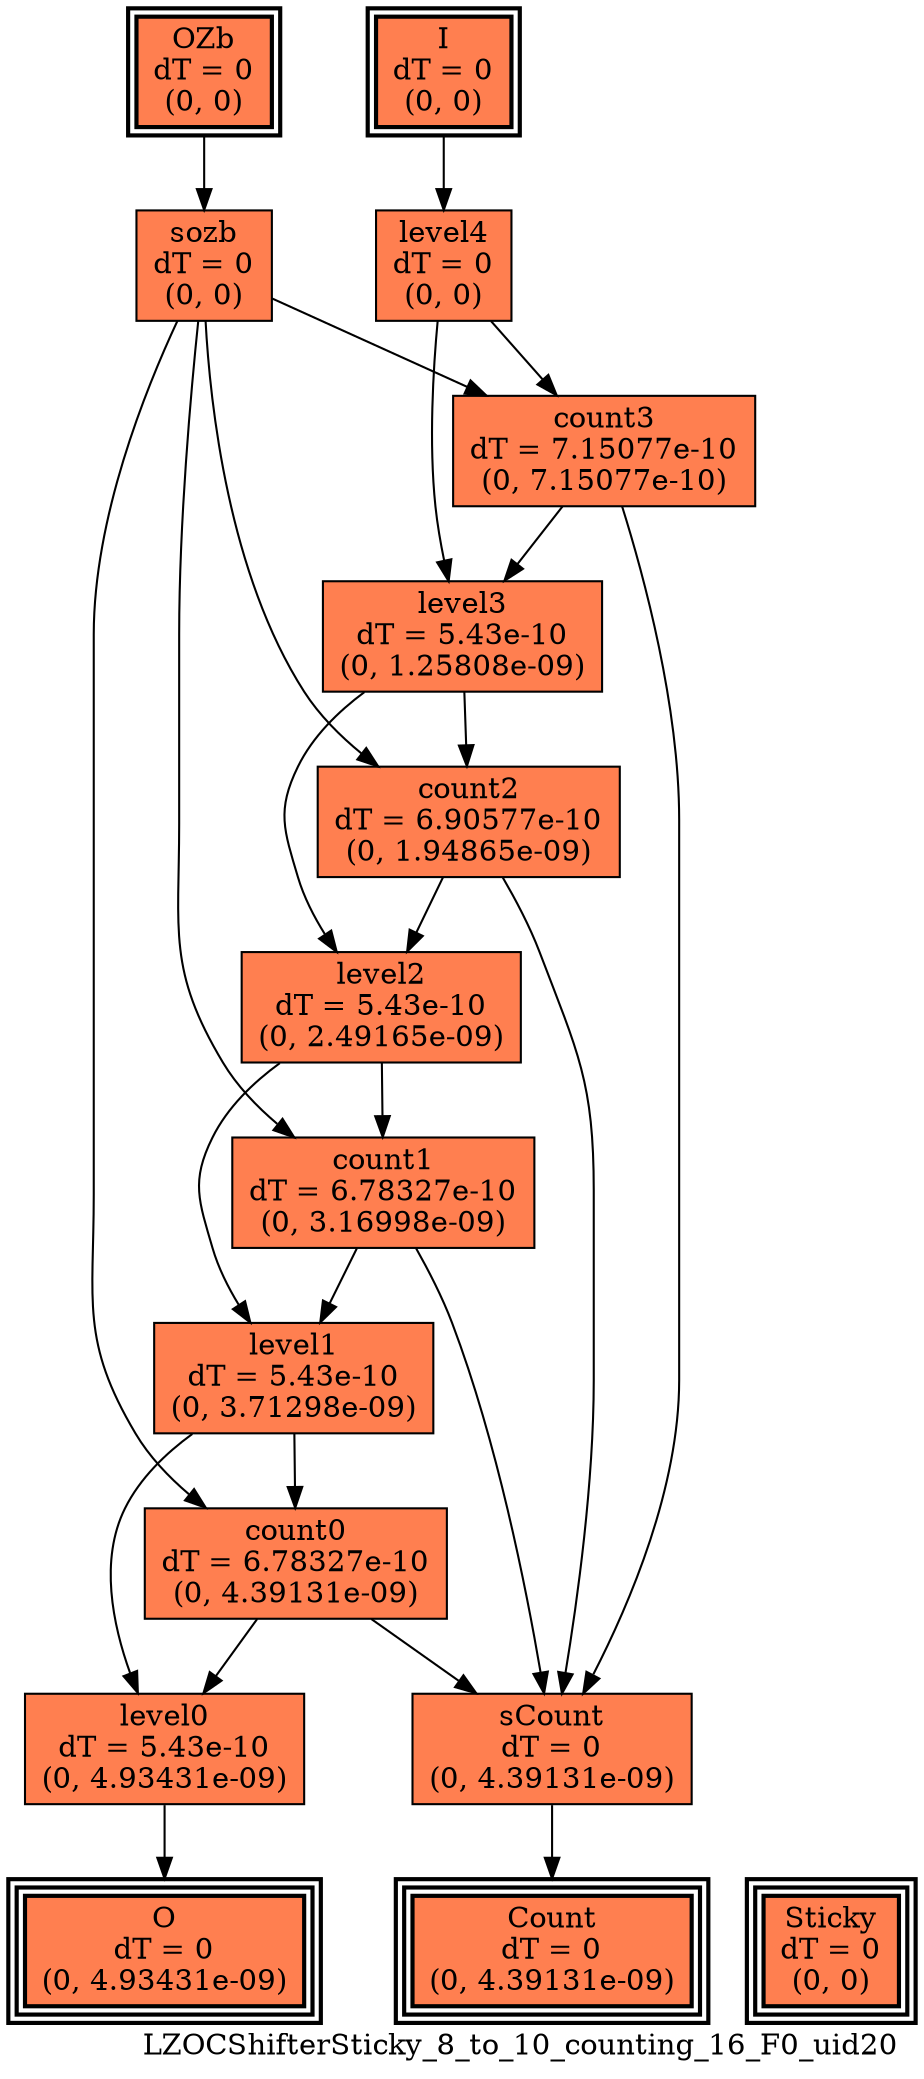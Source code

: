 digraph LZOCShifterSticky_8_to_10_counting_16_F0_uid20
{
	//graph drawing options
	label=LZOCShifterSticky_8_to_10_counting_16_F0_uid20;
	labelloc=bottom;
	labeljust=right;
	ratio=auto;
	nodesep=0.25;
	ranksep=0.5;

	//input/output signals of operator LZOCShifterSticky_8_to_10_counting_16_F0_uid20
	I__LZOCShifterSticky_8_to_10_counting_16_F0_uid20 [ label="I\ndT = 0\n(0, 0)", shape=box, color=black, style="bold, filled", fillcolor=coral, peripheries=2 ];
	OZb__LZOCShifterSticky_8_to_10_counting_16_F0_uid20 [ label="OZb\ndT = 0\n(0, 0)", shape=box, color=black, style="bold, filled", fillcolor=coral, peripheries=2 ];
	Count__LZOCShifterSticky_8_to_10_counting_16_F0_uid20 [ label="Count\ndT = 0\n(0, 4.39131e-09)", shape=box, color=black, style="bold, filled", fillcolor=coral, peripheries=3 ];
	O__LZOCShifterSticky_8_to_10_counting_16_F0_uid20 [ label="O\ndT = 0\n(0, 4.93431e-09)", shape=box, color=black, style="bold, filled", fillcolor=coral, peripheries=3 ];
	Sticky__LZOCShifterSticky_8_to_10_counting_16_F0_uid20 [ label="Sticky\ndT = 0\n(0, 0)", shape=box, color=black, style="bold, filled", fillcolor=coral, peripheries=3 ];
	{rank=same I__LZOCShifterSticky_8_to_10_counting_16_F0_uid20, OZb__LZOCShifterSticky_8_to_10_counting_16_F0_uid20};
	{rank=same Count__LZOCShifterSticky_8_to_10_counting_16_F0_uid20, O__LZOCShifterSticky_8_to_10_counting_16_F0_uid20, Sticky__LZOCShifterSticky_8_to_10_counting_16_F0_uid20};
	//internal signals of operator LZOCShifterSticky_8_to_10_counting_16_F0_uid20
	level4__LZOCShifterSticky_8_to_10_counting_16_F0_uid20 [ label="level4\ndT = 0\n(0, 0)", shape=box, color=black, style=filled, fillcolor=coral, peripheries=1 ];
	sozb__LZOCShifterSticky_8_to_10_counting_16_F0_uid20 [ label="sozb\ndT = 0\n(0, 0)", shape=box, color=black, style=filled, fillcolor=coral, peripheries=1 ];
	count3__LZOCShifterSticky_8_to_10_counting_16_F0_uid20 [ label="count3\ndT = 7.15077e-10\n(0, 7.15077e-10)", shape=box, color=black, style=filled, fillcolor=coral, peripheries=1 ];
	level3__LZOCShifterSticky_8_to_10_counting_16_F0_uid20 [ label="level3\ndT = 5.43e-10\n(0, 1.25808e-09)", shape=box, color=black, style=filled, fillcolor=coral, peripheries=1 ];
	count2__LZOCShifterSticky_8_to_10_counting_16_F0_uid20 [ label="count2\ndT = 6.90577e-10\n(0, 1.94865e-09)", shape=box, color=black, style=filled, fillcolor=coral, peripheries=1 ];
	level2__LZOCShifterSticky_8_to_10_counting_16_F0_uid20 [ label="level2\ndT = 5.43e-10\n(0, 2.49165e-09)", shape=box, color=black, style=filled, fillcolor=coral, peripheries=1 ];
	count1__LZOCShifterSticky_8_to_10_counting_16_F0_uid20 [ label="count1\ndT = 6.78327e-10\n(0, 3.16998e-09)", shape=box, color=black, style=filled, fillcolor=coral, peripheries=1 ];
	level1__LZOCShifterSticky_8_to_10_counting_16_F0_uid20 [ label="level1\ndT = 5.43e-10\n(0, 3.71298e-09)", shape=box, color=black, style=filled, fillcolor=coral, peripheries=1 ];
	count0__LZOCShifterSticky_8_to_10_counting_16_F0_uid20 [ label="count0\ndT = 6.78327e-10\n(0, 4.39131e-09)", shape=box, color=black, style=filled, fillcolor=coral, peripheries=1 ];
	level0__LZOCShifterSticky_8_to_10_counting_16_F0_uid20 [ label="level0\ndT = 5.43e-10\n(0, 4.93431e-09)", shape=box, color=black, style=filled, fillcolor=coral, peripheries=1 ];
	sCount__LZOCShifterSticky_8_to_10_counting_16_F0_uid20 [ label="sCount\ndT = 0\n(0, 4.39131e-09)", shape=box, color=black, style=filled, fillcolor=coral, peripheries=1 ];

	//subcomponents of operator LZOCShifterSticky_8_to_10_counting_16_F0_uid20

	//input and internal signal connections of operator LZOCShifterSticky_8_to_10_counting_16_F0_uid20
	I__LZOCShifterSticky_8_to_10_counting_16_F0_uid20 -> level4__LZOCShifterSticky_8_to_10_counting_16_F0_uid20 [ arrowhead=normal, arrowsize=1.0, arrowtail=normal, color=black, dir=forward  ];
	OZb__LZOCShifterSticky_8_to_10_counting_16_F0_uid20 -> sozb__LZOCShifterSticky_8_to_10_counting_16_F0_uid20 [ arrowhead=normal, arrowsize=1.0, arrowtail=normal, color=black, dir=forward  ];
	level4__LZOCShifterSticky_8_to_10_counting_16_F0_uid20 -> count3__LZOCShifterSticky_8_to_10_counting_16_F0_uid20 [ arrowhead=normal, arrowsize=1.0, arrowtail=normal, color=black, dir=forward  ];
	level4__LZOCShifterSticky_8_to_10_counting_16_F0_uid20 -> level3__LZOCShifterSticky_8_to_10_counting_16_F0_uid20 [ arrowhead=normal, arrowsize=1.0, arrowtail=normal, color=black, dir=forward  ];
	sozb__LZOCShifterSticky_8_to_10_counting_16_F0_uid20 -> count3__LZOCShifterSticky_8_to_10_counting_16_F0_uid20 [ arrowhead=normal, arrowsize=1.0, arrowtail=normal, color=black, dir=forward  ];
	sozb__LZOCShifterSticky_8_to_10_counting_16_F0_uid20 -> count2__LZOCShifterSticky_8_to_10_counting_16_F0_uid20 [ arrowhead=normal, arrowsize=1.0, arrowtail=normal, color=black, dir=forward  ];
	sozb__LZOCShifterSticky_8_to_10_counting_16_F0_uid20 -> count1__LZOCShifterSticky_8_to_10_counting_16_F0_uid20 [ arrowhead=normal, arrowsize=1.0, arrowtail=normal, color=black, dir=forward  ];
	sozb__LZOCShifterSticky_8_to_10_counting_16_F0_uid20 -> count0__LZOCShifterSticky_8_to_10_counting_16_F0_uid20 [ arrowhead=normal, arrowsize=1.0, arrowtail=normal, color=black, dir=forward  ];
	count3__LZOCShifterSticky_8_to_10_counting_16_F0_uid20 -> level3__LZOCShifterSticky_8_to_10_counting_16_F0_uid20 [ arrowhead=normal, arrowsize=1.0, arrowtail=normal, color=black, dir=forward  ];
	count3__LZOCShifterSticky_8_to_10_counting_16_F0_uid20 -> sCount__LZOCShifterSticky_8_to_10_counting_16_F0_uid20 [ arrowhead=normal, arrowsize=1.0, arrowtail=normal, color=black, dir=forward  ];
	level3__LZOCShifterSticky_8_to_10_counting_16_F0_uid20 -> count2__LZOCShifterSticky_8_to_10_counting_16_F0_uid20 [ arrowhead=normal, arrowsize=1.0, arrowtail=normal, color=black, dir=forward  ];
	level3__LZOCShifterSticky_8_to_10_counting_16_F0_uid20 -> level2__LZOCShifterSticky_8_to_10_counting_16_F0_uid20 [ arrowhead=normal, arrowsize=1.0, arrowtail=normal, color=black, dir=forward  ];
	count2__LZOCShifterSticky_8_to_10_counting_16_F0_uid20 -> level2__LZOCShifterSticky_8_to_10_counting_16_F0_uid20 [ arrowhead=normal, arrowsize=1.0, arrowtail=normal, color=black, dir=forward  ];
	count2__LZOCShifterSticky_8_to_10_counting_16_F0_uid20 -> sCount__LZOCShifterSticky_8_to_10_counting_16_F0_uid20 [ arrowhead=normal, arrowsize=1.0, arrowtail=normal, color=black, dir=forward  ];
	level2__LZOCShifterSticky_8_to_10_counting_16_F0_uid20 -> count1__LZOCShifterSticky_8_to_10_counting_16_F0_uid20 [ arrowhead=normal, arrowsize=1.0, arrowtail=normal, color=black, dir=forward  ];
	level2__LZOCShifterSticky_8_to_10_counting_16_F0_uid20 -> level1__LZOCShifterSticky_8_to_10_counting_16_F0_uid20 [ arrowhead=normal, arrowsize=1.0, arrowtail=normal, color=black, dir=forward  ];
	count1__LZOCShifterSticky_8_to_10_counting_16_F0_uid20 -> level1__LZOCShifterSticky_8_to_10_counting_16_F0_uid20 [ arrowhead=normal, arrowsize=1.0, arrowtail=normal, color=black, dir=forward  ];
	count1__LZOCShifterSticky_8_to_10_counting_16_F0_uid20 -> sCount__LZOCShifterSticky_8_to_10_counting_16_F0_uid20 [ arrowhead=normal, arrowsize=1.0, arrowtail=normal, color=black, dir=forward  ];
	level1__LZOCShifterSticky_8_to_10_counting_16_F0_uid20 -> count0__LZOCShifterSticky_8_to_10_counting_16_F0_uid20 [ arrowhead=normal, arrowsize=1.0, arrowtail=normal, color=black, dir=forward  ];
	level1__LZOCShifterSticky_8_to_10_counting_16_F0_uid20 -> level0__LZOCShifterSticky_8_to_10_counting_16_F0_uid20 [ arrowhead=normal, arrowsize=1.0, arrowtail=normal, color=black, dir=forward  ];
	count0__LZOCShifterSticky_8_to_10_counting_16_F0_uid20 -> level0__LZOCShifterSticky_8_to_10_counting_16_F0_uid20 [ arrowhead=normal, arrowsize=1.0, arrowtail=normal, color=black, dir=forward  ];
	count0__LZOCShifterSticky_8_to_10_counting_16_F0_uid20 -> sCount__LZOCShifterSticky_8_to_10_counting_16_F0_uid20 [ arrowhead=normal, arrowsize=1.0, arrowtail=normal, color=black, dir=forward  ];
	level0__LZOCShifterSticky_8_to_10_counting_16_F0_uid20 -> O__LZOCShifterSticky_8_to_10_counting_16_F0_uid20 [ arrowhead=normal, arrowsize=1.0, arrowtail=normal, color=black, dir=forward  ];
	sCount__LZOCShifterSticky_8_to_10_counting_16_F0_uid20 -> Count__LZOCShifterSticky_8_to_10_counting_16_F0_uid20 [ arrowhead=normal, arrowsize=1.0, arrowtail=normal, color=black, dir=forward  ];
}

